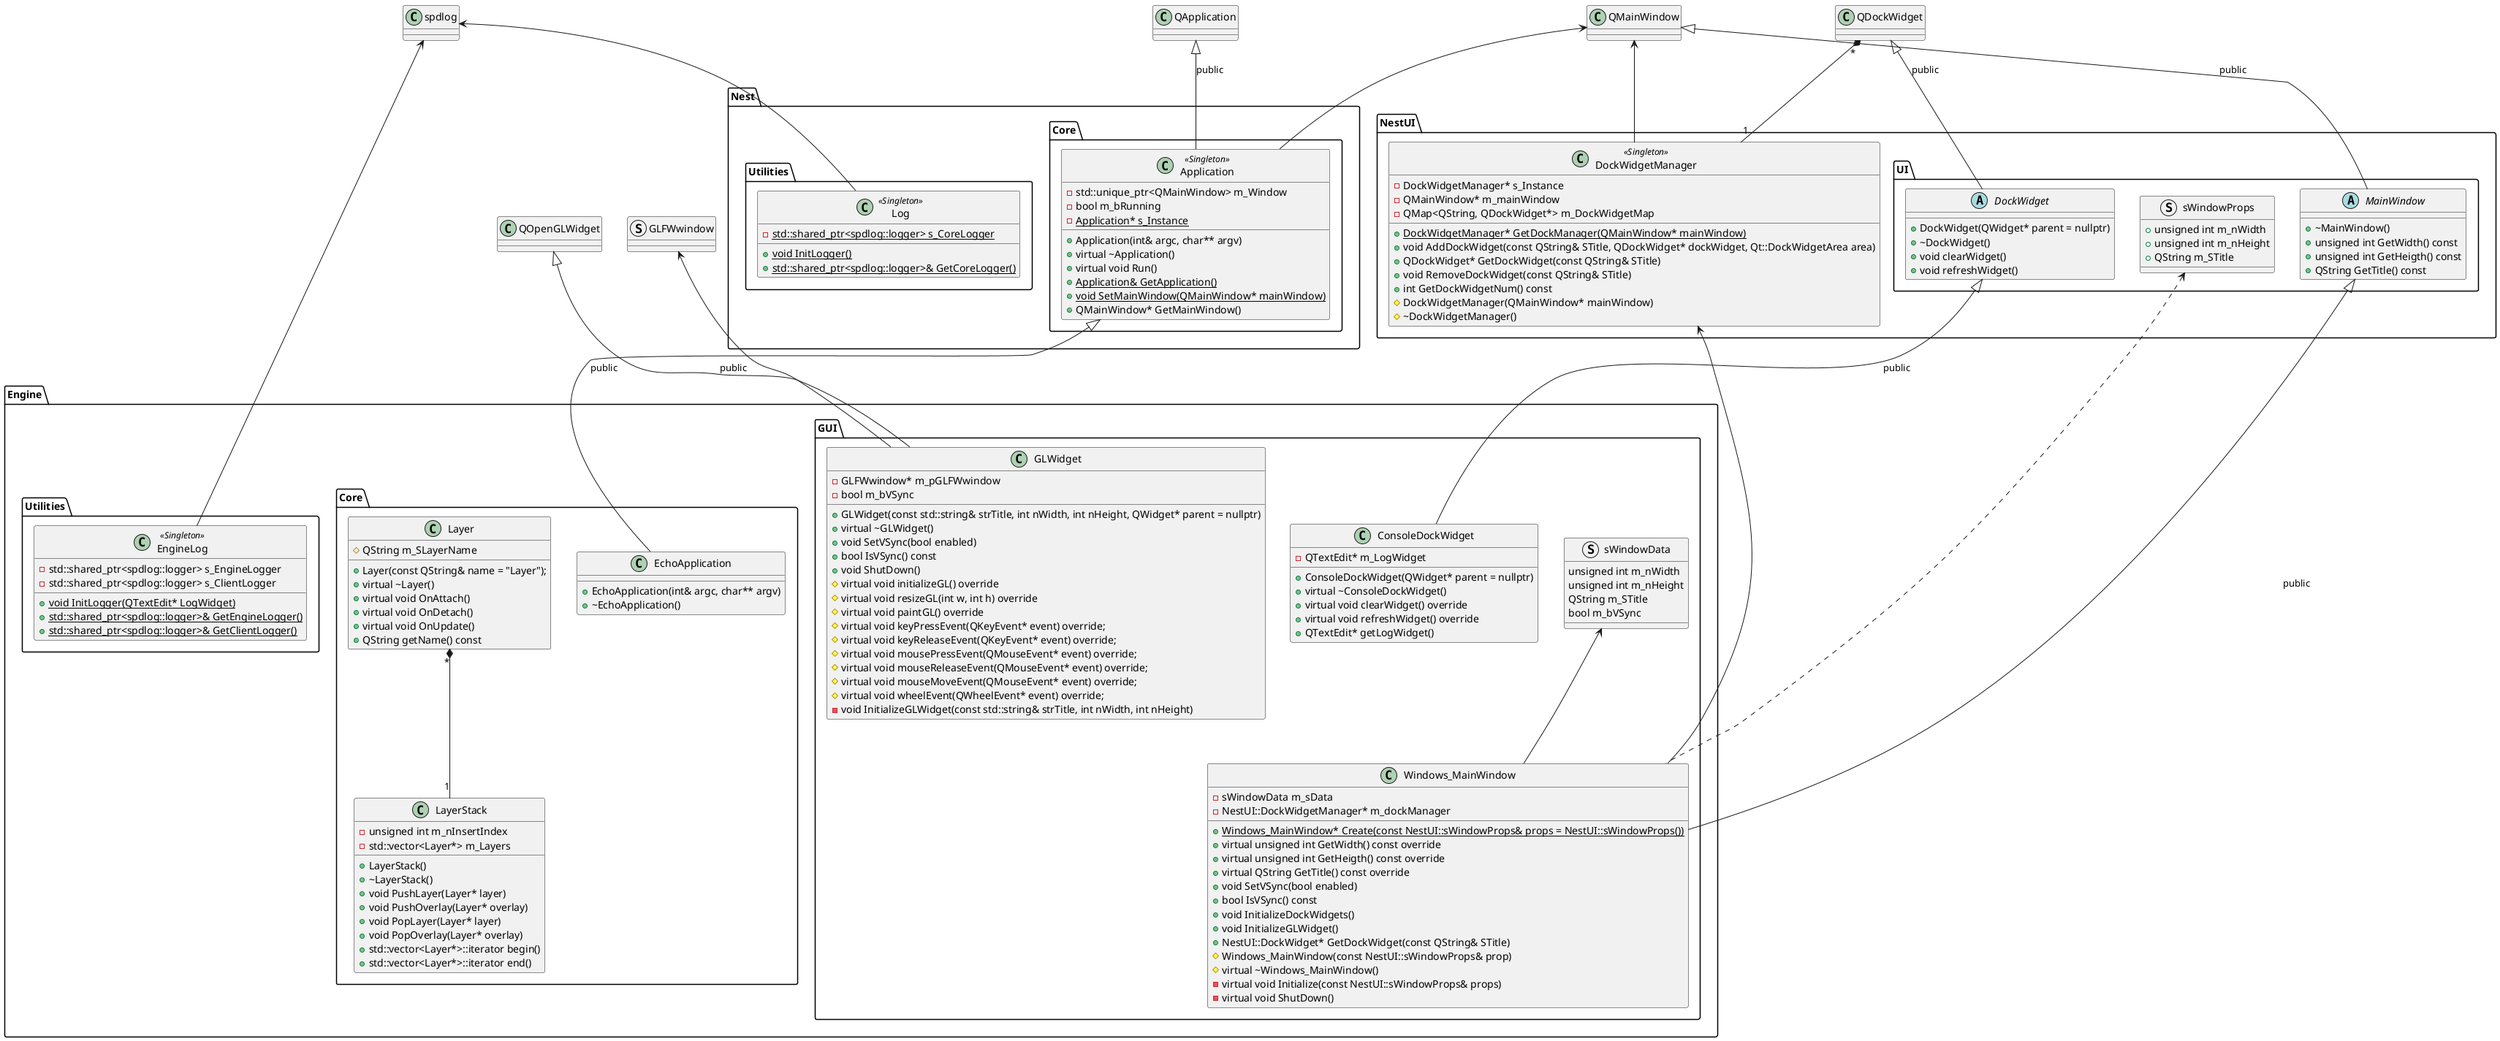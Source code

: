 @startuml EchoEngine

class QApplication
class QMainWindow
class QDockWidget
class QOpenGLWidget
class spdlog
struct GLFWwindow

namespace Nest{
    namespace Core{
        .QApplication <|-- Application : public
        .QMainWindow <-- Application
        class Application <<Singleton>>{
            - std::unique_ptr<QMainWindow> m_Window
            - bool m_bRunning
            - {static} Application* s_Instance

            + Application(int& argc, char** argv)
            + virtual ~Application()
            + virtual void Run()
            + {static} Application& GetApplication()
            + {static} void SetMainWindow(QMainWindow* mainWindow)
            + QMainWindow* GetMainWindow()
        }
    }

    namespace Utilities{
        .spdlog <-- Log
        class Log <<Singleton>>{
            - {static} std::shared_ptr<spdlog::logger> s_CoreLogger

            + {static} void InitLogger()
            + {static} std::shared_ptr<spdlog::logger>& GetCoreLogger()
        }
    }
}

namespace NestUI{
    namespace UI{
        struct sWindowProps{
            + unsigned int m_nWidth	
            + unsigned int m_nHeight	
            + QString m_STitle	
        }
    
        .QMainWindow <|-- MainWindow : public
        abstract class MainWindow{
            + ~MainWindow()
            + unsigned int GetWidth() const
            + unsigned int GetHeigth() const
            + QString GetTitle() const
        }

        .QDockWidget <|-- DockWidget : public
        abstract class DockWidget{
            + DockWidget(QWidget* parent = nullptr)
            + ~DockWidget()
            + void clearWidget()
            + void refreshWidget()
        }
    }
    .QMainWindow <-- DockWidgetManager
    .QDockWidget "*" *-- "1" DockWidgetManager
    class DockWidgetManager <<Singleton>>{
        - DockWidgetManager* s_Instance
        - QMainWindow* m_mainWindow
        - QMap<QString, QDockWidget*> m_DockWidgetMap

        + {static} DockWidgetManager* GetDockManager(QMainWindow* mainWindow)
        + void AddDockWidget(const QString& STitle, QDockWidget* dockWidget, Qt::DockWidgetArea area)
        + QDockWidget* GetDockWidget(const QString& STitle)
        + void RemoveDockWidget(const QString& STitle)
        + int GetDockWidgetNum() const
        # DockWidgetManager(QMainWindow* mainWindow)
        # ~DockWidgetManager()
    }
}

namespace Engine{
    namespace Core{
        Application <|-- EchoApplication : public
        class EchoApplication{
            + EchoApplication(int& argc, char** argv)
            + ~EchoApplication()
        }

        class Layer{
            # QString m_SLayerName

            + Layer(const QString& name = "Layer");
            + virtual ~Layer()
            + virtual void OnAttach()
            + virtual void OnDetach()
            + virtual void OnUpdate()
            + QString getName() const
        }

        Layer  "*" *-- "1" LayerStack
        class LayerStack{
            - unsigned int m_nInsertIndex
            - std::vector<Layer*> m_Layers

            + LayerStack()
            + ~LayerStack()
            + void PushLayer(Layer* layer)
            + void PushOverlay(Layer* overlay)
            + void PopLayer(Layer* layer)
            + void PopOverlay(Layer* overlay)
            + std::vector<Layer*>::iterator begin()
            + std::vector<Layer*>::iterator end()
        }
    }
    
    namespace GUI{
        struct sWindowData{
            unsigned int m_nWidth
            unsigned int m_nHeight
            QString m_STitle
            bool m_bVSync
        }

        MainWindow <|-- Windows_MainWindow : public
        sWindowProps <.. Windows_MainWindow
        DockWidgetManager <-- Windows_MainWindow
        sWindowData <-- Windows_MainWindow
        class Windows_MainWindow{
            - sWindowData m_sData
            - NestUI::DockWidgetManager* m_dockManager

            + {static} Windows_MainWindow* Create(const NestUI::sWindowProps& props = NestUI::sWindowProps())
            + virtual unsigned int GetWidth() const override
            + virtual unsigned int GetHeigth() const override
            + virtual QString GetTitle() const override
            + void SetVSync(bool enabled)
            + bool IsVSync() const
            + void InitializeDockWidgets()
            + void InitializeGLWidget()
            + NestUI::DockWidget* GetDockWidget(const QString& STitle)
            # Windows_MainWindow(const NestUI::sWindowProps& prop)
            # virtual ~Windows_MainWindow()
            - virtual void Initialize(const NestUI::sWindowProps& props)
            - virtual void ShutDown()
        }

        .QOpenGLWidget <|-- GLWidget : public
        .GLFWwindow <-- GLWidget
        class GLWidget{
            - GLFWwindow* m_pGLFWwindow
            - bool m_bVSync

            + GLWidget(const std::string& strTitle, int nWidth, int nHeight, QWidget* parent = nullptr)
            + virtual ~GLWidget()
            + void SetVSync(bool enabled)
            + bool IsVSync() const
            + void ShutDown()
            # virtual void initializeGL() override
            # virtual void resizeGL(int w, int h) override
            # virtual void paintGL() override
            # virtual void keyPressEvent(QKeyEvent* event) override;
            # virtual void keyReleaseEvent(QKeyEvent* event) override;
            # virtual void mousePressEvent(QMouseEvent* event) override;
            # virtual void mouseReleaseEvent(QMouseEvent* event) override;
            # virtual void mouseMoveEvent(QMouseEvent* event) override;
            # virtual void wheelEvent(QWheelEvent* event) override;
            - void InitializeGLWidget(const std::string& strTitle, int nWidth, int nHeight)
        }

        DockWidget <|-- ConsoleDockWidget : public
        class ConsoleDockWidget{
            - QTextEdit* m_LogWidget

            + ConsoleDockWidget(QWidget* parent = nullptr)
            + virtual ~ConsoleDockWidget()
            + virtual void clearWidget() override
            + virtual void refreshWidget() override
            + QTextEdit* getLogWidget()
        }
    }

    namespace Utilities{
        .spdlog <-- EngineLog
        class EngineLog <<Singleton>>{
            - std::shared_ptr<spdlog::logger> s_EngineLogger
            - std::shared_ptr<spdlog::logger> s_ClientLogger

            + {static} void InitLogger(QTextEdit* LogWidget)
            + {static} std::shared_ptr<spdlog::logger>& GetEngineLogger()
            + {static} std::shared_ptr<spdlog::logger>& GetClientLogger()
        }
    }
}

@enduml